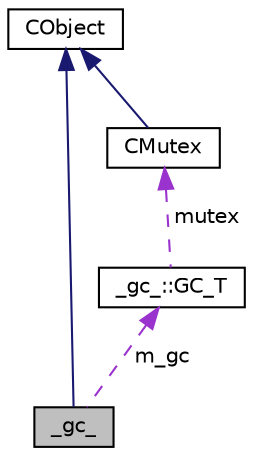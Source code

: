 digraph "_gc_"
{
  edge [fontname="Helvetica",fontsize="10",labelfontname="Helvetica",labelfontsize="10"];
  node [fontname="Helvetica",fontsize="10",shape=record];
  Node1 [label="_gc_",height=0.2,width=0.4,color="black", fillcolor="grey75", style="filled" fontcolor="black"];
  Node2 -> Node1 [dir="back",color="midnightblue",fontsize="10",style="solid",fontname="Helvetica"];
  Node2 [label="CObject",height=0.2,width=0.4,color="black", fillcolor="white", style="filled",URL="$dc/dac/class_c_object.html"];
  Node3 -> Node1 [dir="back",color="darkorchid3",fontsize="10",style="dashed",label=" m_gc" ,fontname="Helvetica"];
  Node3 [label="_gc_::GC_T",height=0.2,width=0.4,color="black", fillcolor="white", style="filled",URL="$d2/dc8/struct__gc___1_1_g_c___t.html"];
  Node4 -> Node3 [dir="back",color="darkorchid3",fontsize="10",style="dashed",label=" mutex" ,fontname="Helvetica"];
  Node4 [label="CMutex",height=0.2,width=0.4,color="black", fillcolor="white", style="filled",URL="$d3/d0d/class_c_mutex.html"];
  Node2 -> Node4 [dir="back",color="midnightblue",fontsize="10",style="solid",fontname="Helvetica"];
}
